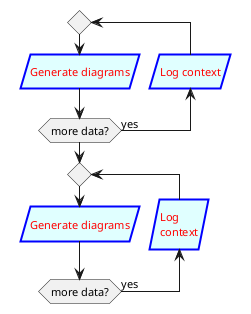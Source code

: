 {
  "sha1": "mrzprwcajtlll7v6bk535ugxijlox84",
  "insertion": {
    "when": "2024-06-03T18:59:35.574Z",
    "url": "https://github.com/plantuml/plantuml/issues/1531",
    "user": "plantuml@gmail.com"
  }
}
@startuml
<style>
.save {
  LineColor blue
  BackgroundColor lightCyan
  LineThickness 2
  ArrowThickness 0.5
  FontName Arial Narrow
  FontColor red
  FontSize 11
  FontStyle regular
}
</style>
repeat
  :Generate diagrams; <<save>>
backward:Log context; <<save>>
repeat while (more data?) is (yes)

repeat
  :Generate diagrams; <<save>>
backward:Log
context; <<save>>
repeat while (more data?) is (yes)
@enduml
